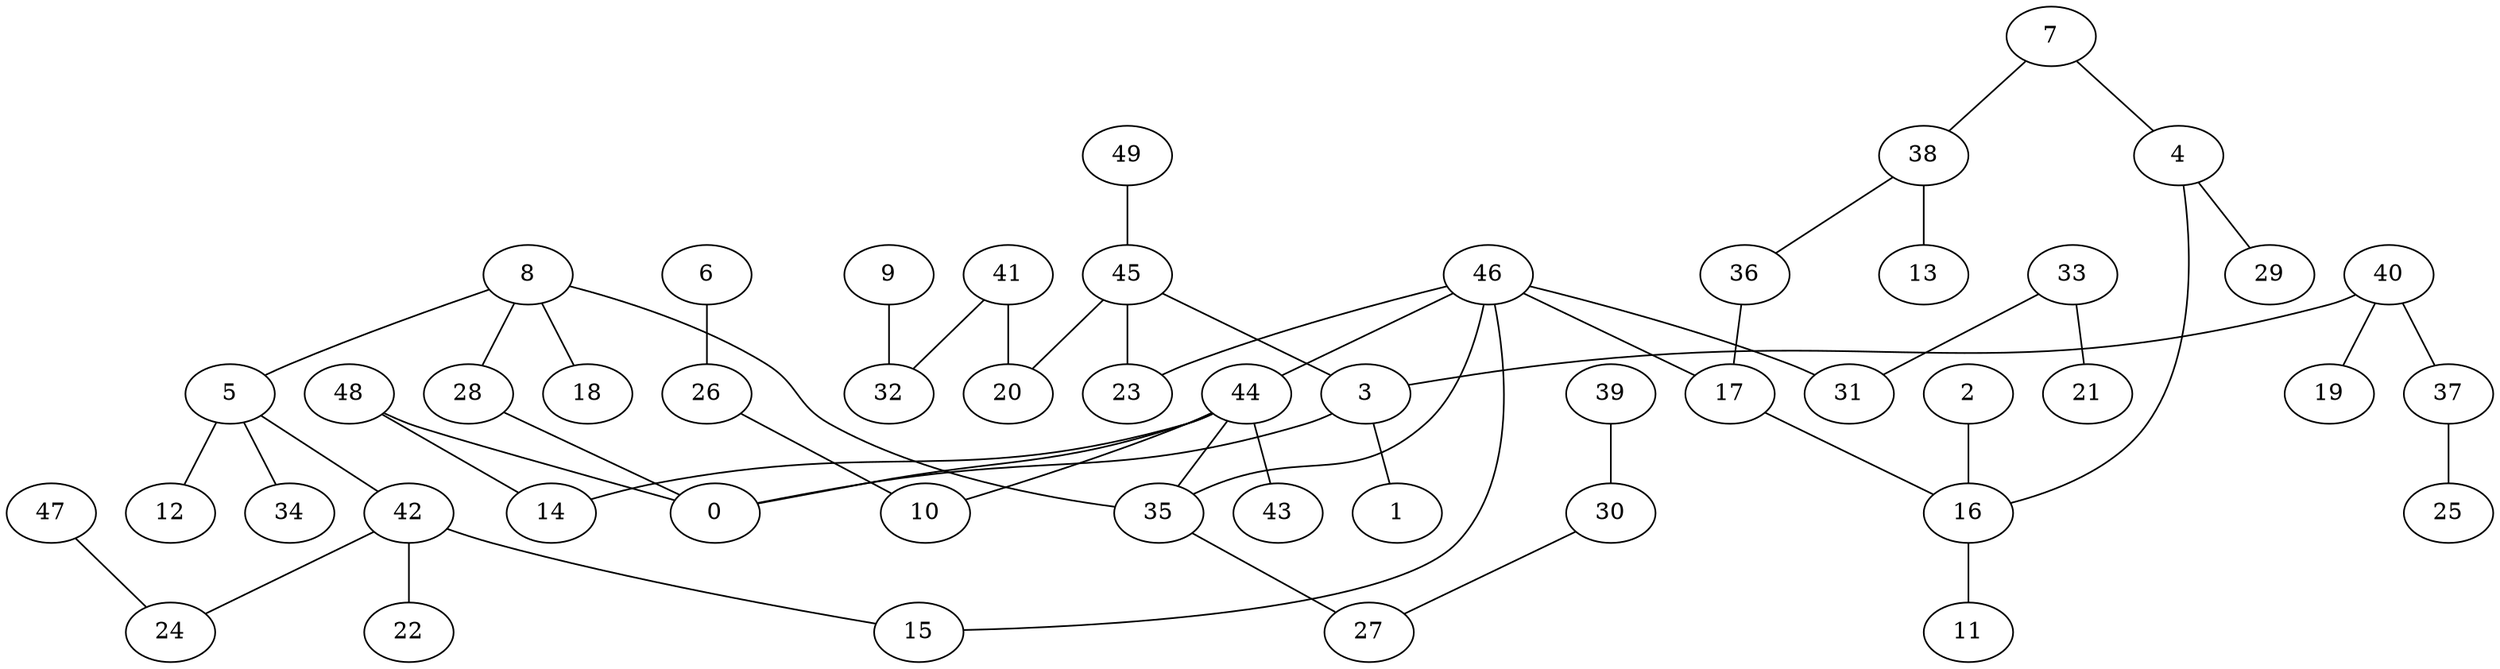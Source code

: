 digraph GG_graph {

subgraph G_graph {
edge [color = black]
"9" -> "32" [dir = none]
"2" -> "16" [dir = none]
"37" -> "25" [dir = none]
"48" -> "14" [dir = none]
"36" -> "17" [dir = none]
"49" -> "45" [dir = none]
"42" -> "22" [dir = none]
"42" -> "15" [dir = none]
"42" -> "24" [dir = none]
"7" -> "4" [dir = none]
"40" -> "37" [dir = none]
"40" -> "19" [dir = none]
"40" -> "3" [dir = none]
"17" -> "16" [dir = none]
"46" -> "31" [dir = none]
"46" -> "17" [dir = none]
"46" -> "23" [dir = none]
"46" -> "44" [dir = none]
"41" -> "32" [dir = none]
"41" -> "20" [dir = none]
"5" -> "34" [dir = none]
"5" -> "12" [dir = none]
"5" -> "42" [dir = none]
"26" -> "10" [dir = none]
"35" -> "27" [dir = none]
"8" -> "28" [dir = none]
"8" -> "18" [dir = none]
"8" -> "5" [dir = none]
"8" -> "35" [dir = none]
"38" -> "13" [dir = none]
"38" -> "36" [dir = none]
"44" -> "14" [dir = none]
"44" -> "43" [dir = none]
"44" -> "10" [dir = none]
"44" -> "35" [dir = none]
"47" -> "24" [dir = none]
"16" -> "11" [dir = none]
"45" -> "3" [dir = none]
"45" -> "20" [dir = none]
"45" -> "23" [dir = none]
"3" -> "0" [dir = none]
"3" -> "1" [dir = none]
"6" -> "26" [dir = none]
"30" -> "27" [dir = none]
"39" -> "30" [dir = none]
"33" -> "21" [dir = none]
"33" -> "31" [dir = none]
"4" -> "29" [dir = none]
"4" -> "16" [dir = none]
"7" -> "38" [dir = none]
"28" -> "0" [dir = none]
"46" -> "35" [dir = none]
"44" -> "0" [dir = none]
"46" -> "15" [dir = none]
"48" -> "0" [dir = none]
}

}
